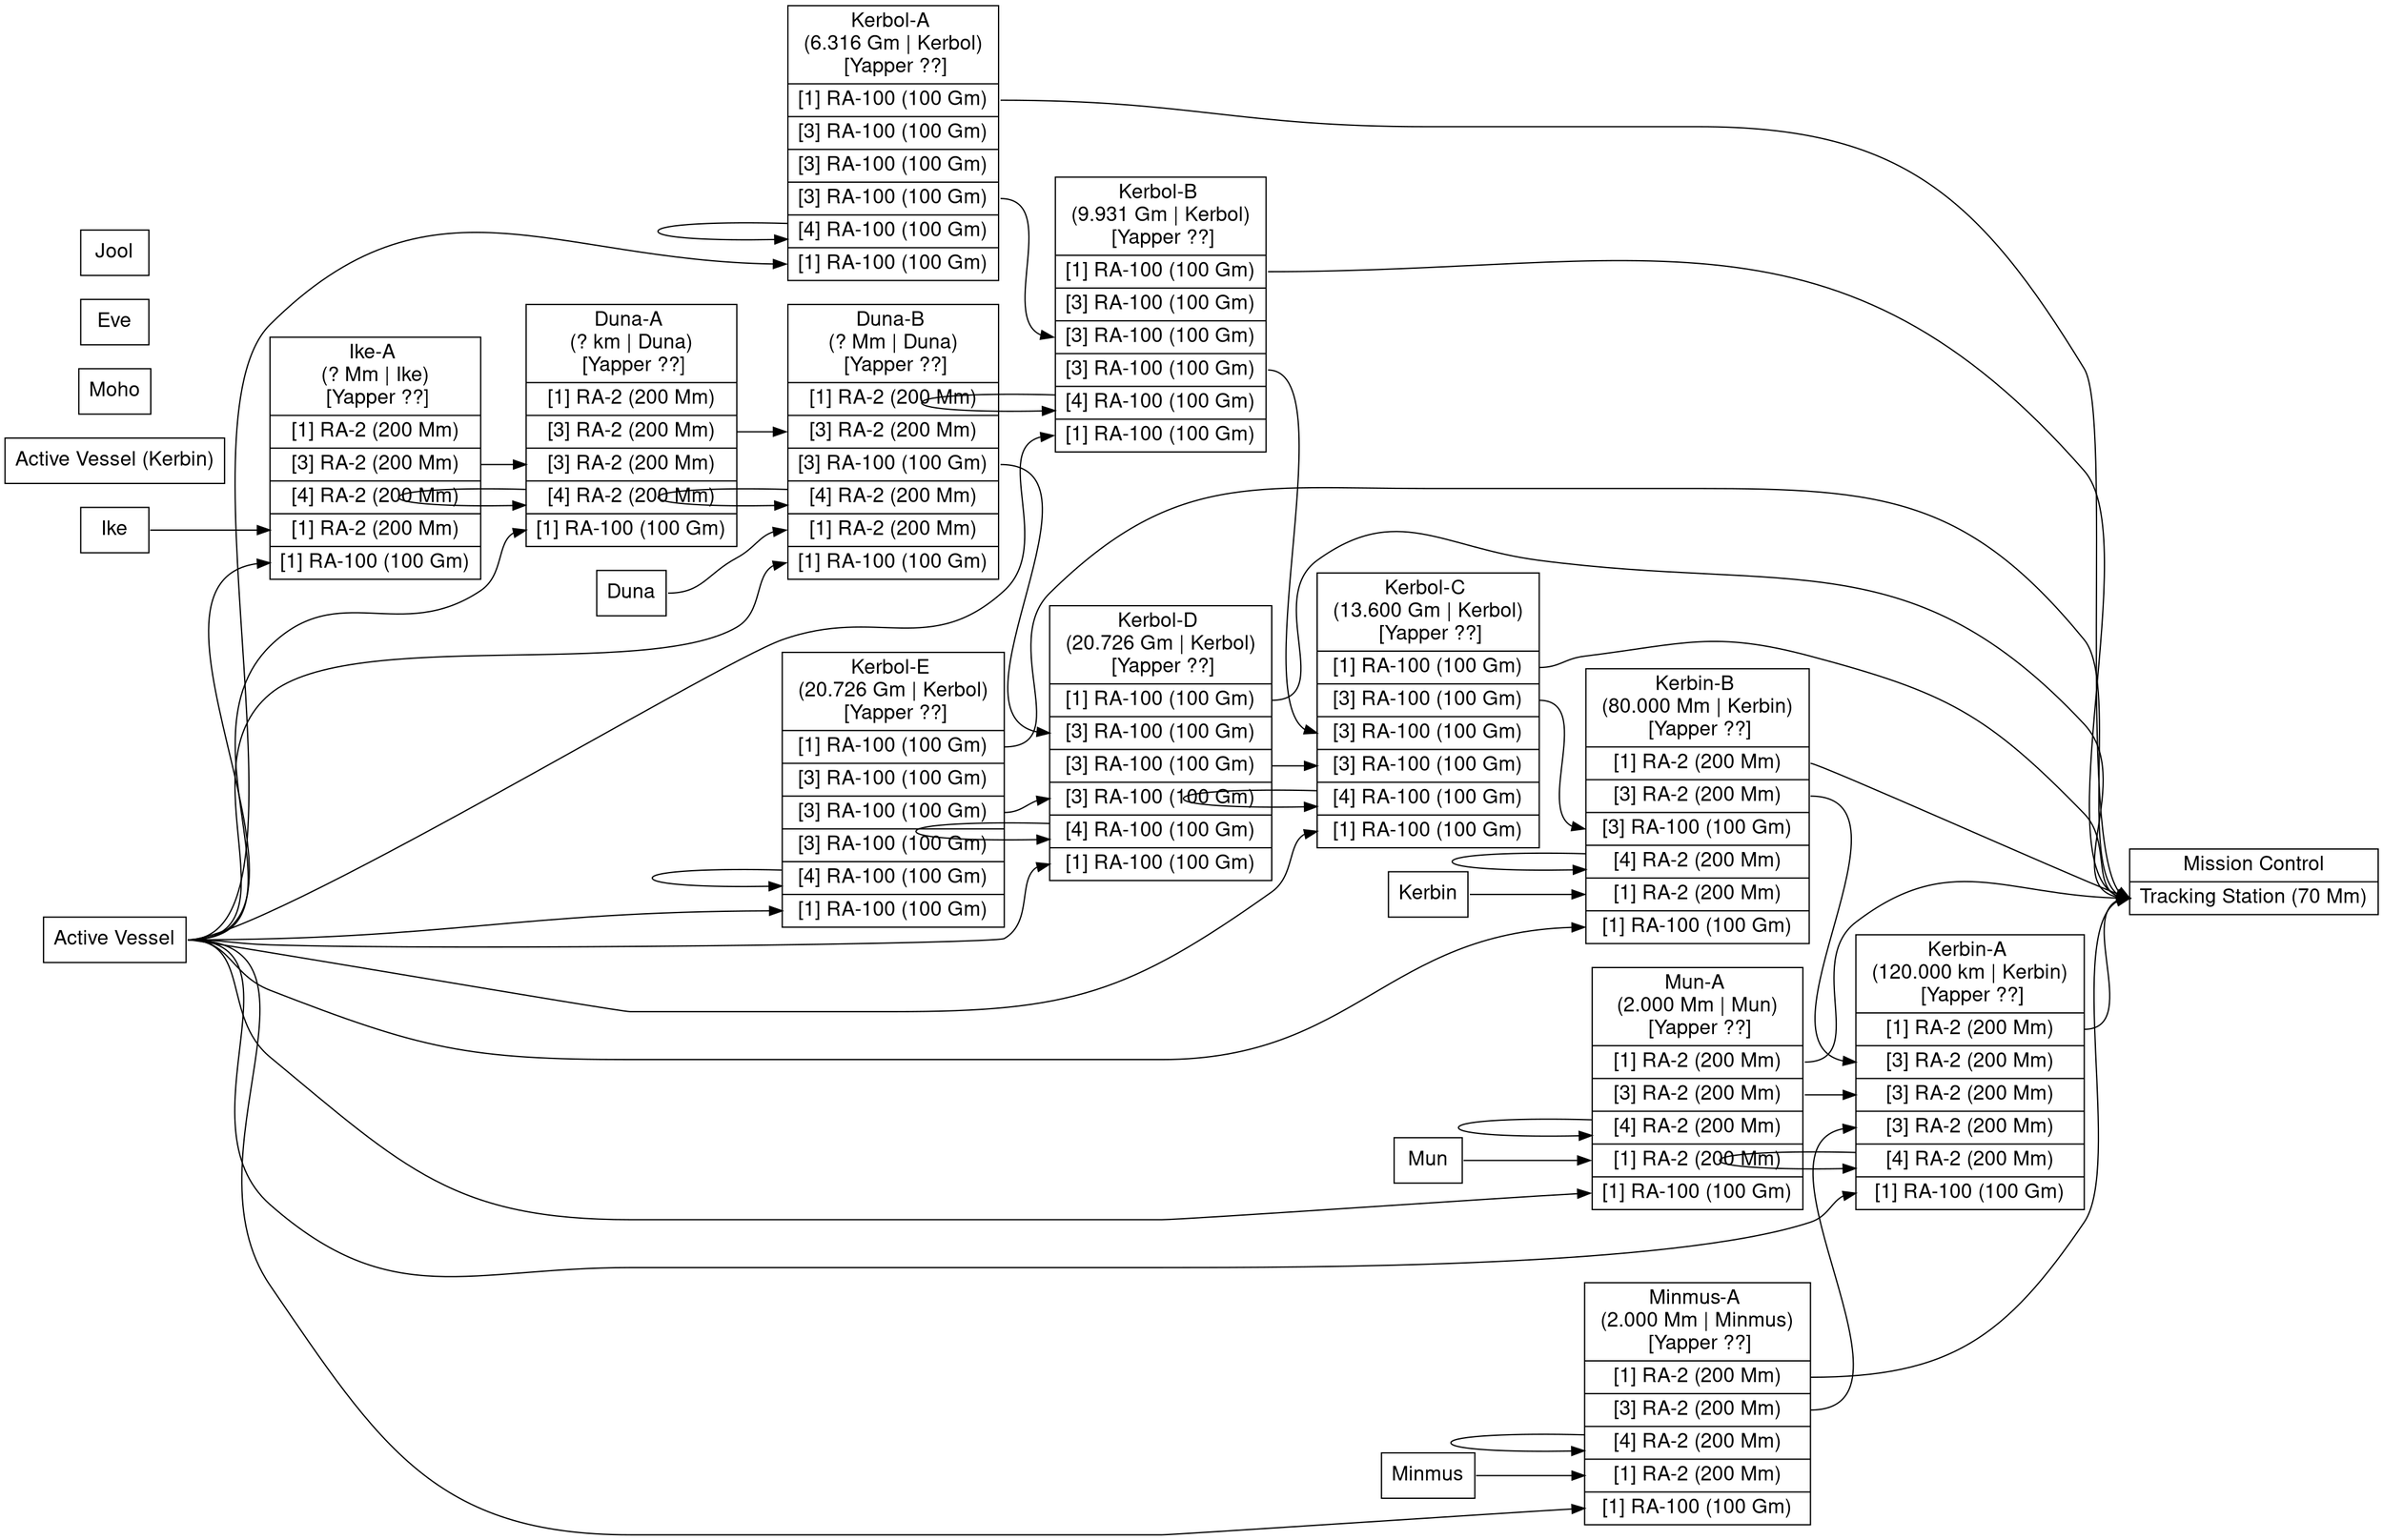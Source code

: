 digraph g {
    fontname="Helvetica,Arial,sans-serif";
    overlap="false";
    // splines="curved";
    node [fontname="Helvetica,Arial,sans-serif"];
    edge [fontname="Helvetica,Arial,sans-serif"];
    graph [rankdir="LR"];
    node [fontsize="16", shape="ellipse"];
    edge [];
    
    "Kerbol-A" [label=
        "<f0> 
            Kerbol-A \n 
            (6.316 Gm \| Kerbol) \n 
            [Yapper ??]
        | <mission_control> 
            [1] RA-100 (100 Gm)
        | <planet_network> 
            [3] RA-100 (100 Gm)
        | <inner> 
            [3] RA-100 (100 Gm)
        | <outer> 
            [3] RA-100 (100 Gm)
        | <loopback>
            [4] RA-100 (100 Gm)
        | <active_vessel>
            [1] RA-100 (100 Gm)

        ",
        shape="record",
        group="Kerbol"];
    "Kerbol-B" [label=
        "<f0> 
            Kerbol-B \n 
            (9.931 Gm \| Kerbol) \n 
            [Yapper ??]
        | <mission_control> 
            [1] RA-100 (100 Gm)
        | <planet_network> 
            [3] RA-100 (100 Gm)
        | <inner> 
            [3] RA-100 (100 Gm)
        | <outer> 
            [3] RA-100 (100 Gm)
        | <loopback>
            [4] RA-100 (100 Gm)
        | <active_vessel>
            [1] RA-100 (100 Gm)

        ",
        shape="record",
        group="Kerbol"];

    "Kerbol-C" [label=
        "<f0> 
            Kerbol-C \n 
            (13.600 Gm \| Kerbol) \n 
            [Yapper ??]
        | <mission_control> 
            [1] RA-100 (100 Gm)
        | <planet_network> 
            [3] RA-100 (100 Gm)
        | <inner> 
            [3] RA-100 (100 Gm)
        | <outer> 
            [3] RA-100 (100 Gm)
        | <loopback>
            [4] RA-100 (100 Gm)
        | <active_vessel>
            [1] RA-100 (100 Gm)

        ",
        shape="record",
        group="Kerbol"];
        "Kerbin-A" [label=
            "<f0> 
                Kerbin-A \n 
                (120.000 km \| Kerbin) \n 
                [Yapper ??]
            | <mission_control> 
                [1] RA-2 (200 Mm)
            | <outer_main> 
                [3] RA-2 (200 Mm)
            | <outer_aux1>
                [3] RA-2 (200 Mm)
            | <outer_aux2>
                [3] RA-2 (200 Mm)
            | <loopback>
                [4] RA-2 (200 Mm)
            | <active_vessel>
                [1] RA-100 (100 Gm)
            ",
            shape="record",
            group="Kerbin"];

        "Kerbin-B" [label=
            "<f0> 
                Kerbin-B \n 
                (80.000 Mm \| Kerbin) \n 
                [Yapper ??]
            | <mission_control> 
                [1] RA-2 (200 Mm)
            | <inner> 
                [3] RA-2 (200 Mm)
            | <outer> 
                [3] RA-100 (100 Gm)
            | <loopback> 
                [4] RA-2 (200 Mm)
            | <planet_cone>
                [1] RA-2 (200 Mm)
            | <active_vessel>
                [1] RA-100 (100 Gm)

            ",
            shape="record",
            group="Kerbin"];
        "Mun-A" [label=
            "<f0> 
                Mun-A \n 
                (2.000 Mm \| Mun) \n 
                [Yapper ??]
            | <mission_control> 
                [1] RA-2 (200 Mm)
            | <inner> 
                [3] RA-2 (200 Mm)
            | <loopback>
                [4] RA-2 (200 Mm)
            | <planet_cone>
                [1] RA-2 (200 Mm)
            | <active_vessel>
                [1] RA-100 (100 Gm)

            ",
            shape="record",
            group="Kerbin"];
        "Minmus-A" [label=
            "<f0> 
                Minmus-A \n 
                (2.000 Mm \| Minmus) \n 
                [Yapper ??]
            | <mission_control> 
                [1] RA-2 (200 Mm)
            | <inner> 
                [3] RA-2 (200 Mm)
            | <loopback>
                [4] RA-2 (200 Mm)
            | <planet_cone>
                [1] RA-2 (200 Mm)
            | <active_vessel>
                [1] RA-100 (100 Gm)

            ",
            shape="record",
            group="Kerbin"];
        "KSC" [label=
            "<f0> 
                Mission Control
            | <f1>
                Tracking Station (70 Mm)", 
            shape="record",
            group="Kerbin"];
        "Kerbin" [label=
            "<f0> Kerbin",
            shape="record",
            group="Kerbin"];
        "Mun" [label=
            "<f0> Mun",
            shape="record",
            group="Kerbin"];
        "Minmus" [label=
            "<f0> Minmus",
            shape="record",
            group="Kerbin"];
        "Active_Vessel_Kerbin" [label=
            "<f0> Active Vessel (Kerbin)",
            shape="record"];
        

        
    "Kerbol-D" [label=
        "<f0> 
            Kerbol-D \n 
            (20.726 Gm \| Kerbol) \n 
            [Yapper ??]
        | <mission_control> 
            [1] RA-100 (100 Gm)
        | <planet_network> 
            [3] RA-100 (100 Gm)
        | <inner> 
            [3] RA-100 (100 Gm)
        | <outer> 
            [3] RA-100 (100 Gm)
        | <loopback>
            [4] RA-100 (100 Gm)
        | <active_vessel>
            [1] RA-100 (100 Gm)

        ",
        shape="record",
        group="Kerbol"];
        "Duna-A" [label=
            "<f0> 
                Duna-A \n 
                (? km \| Duna) \n 
                [Yapper ??]
            | <mission_control> 
                [1] RA-2 (200 Mm)
            | <outer_main> 
                [3] RA-2 (200 Mm)
            | <outer_aux1>
                [3] RA-2 (200 Mm)
            | <loopback>
                [4] RA-2 (200 Mm)
            | <active_vessel>
                [1] RA-100 (100 Gm)
            ",
            shape="record",
            group="Duna"];
        "Duna-B" [label=
            "<f0> 
                Duna-B \n 
                (? Mm \| Duna) \n 
                [Yapper ??]
            | <mission_control> 
                [1] RA-2 (200 Mm)
            | <inner> 
                [3] RA-2 (200 Mm)
            | <outer> 
                [3] RA-100 (100 Gm)
            | <loopback> 
                [4] RA-2 (200 Mm)
            | <planet_cone>
                [1] RA-2 (200 Mm)
            | <active_vessel>
                [1] RA-100 (100 Gm)

            ",
            shape="record",
            group="Duna"];
        "Ike-A" [label=
            "<f0> 
                Ike-A \n 
                (? Mm \| Ike) \n 
                [Yapper ??]
            | <mission_control> 
                [1] RA-2 (200 Mm)
            | <inner> 
                [3] RA-2 (200 Mm)
            | <loopback>
                [4] RA-2 (200 Mm)
            | <planet_cone>
                [1] RA-2 (200 Mm)
            | <active_vessel>
                [1] RA-100 (100 Gm)

            ",
            shape="record",
            group="Duna"];
        "Duna" [label=
            "<f0> Duna",
            shape="record"];
        "Ike" [label=
            "<f0> Ike",
            shape="record"];
    "Kerbol-E" [label=
        "<f0> 
            Kerbol-E \n 
            (20.726 Gm \| Kerbol) \n 
            [Yapper ??]
        | <mission_control> 
            [1] RA-100 (100 Gm)
        | <planet_network> 
            [3] RA-100 (100 Gm)
        | <inner> 
            [3] RA-100 (100 Gm)
        | <outer> 
            [3] RA-100 (100 Gm)
        | <loopback>
            [4] RA-100 (100 Gm)
        | <active_vessel>
            [1] RA-100 (100 Gm)

        ",
        shape="record",
        group="Kerbol"];
    "Moho" [label=
        "<f0> Moho",
        shape="record"];
    "Eve" [label=
        "<f0> Eve",
        shape="record"];
    
    "Jool" [label=
        "<f0> Jool",
        shape="record"];
    "Active_Vessel" [label=
        "<f0> Active Vessel",
        shape="record"];
        

    // Mission Control
    "Kerbol-A":mission_control:e         -> "KSC":f1:w [id=000];
    "Kerbol-B":mission_control:e         -> "KSC":f1:w [id=001];
    "Kerbol-C":mission_control:e         -> "KSC":f1:w [id=002];
        "Kerbin-A":mission_control:e     -> "KSC":f1:w [id=003];
            "Mun-A":mission_control:e    -> "KSC":f1:w [id=004];
            "Minmus-A":mission_control:e -> "KSC":f1:w [id=005];
        "Kerbin-B":mission_control:e     -> "KSC":f1:w [id=006];
    "Kerbol-D":mission_control:e         -> "KSC":f1:w [id=007];
        // "Duna-A":mission_control:e       -> "KSC":f1:w [id=008];
        //     "Ike-A":mission_control:e    -> "KSC":f1:w [id=004];
        // "Duna-B":mission_control:e       -> "KSC":f1:w [id=009];
    "Kerbol-E":mission_control:e         -> "KSC":f1:w [id=008];

    // Kerbol Inter-layer
    "Kerbol-A":outer:e -> "Kerbol-B":inner:w [id=100];
    "Kerbol-B":outer:e -> "Kerbol-C":inner:w [id=101];
    "Kerbol-D":inner:e -> "Kerbol-C":outer:w [id=102];
    "Kerbol-E":inner:e -> "Kerbol-D":outer:w [id=103];

    // Planetary Inter-layer
    "Kerbol-C":planet_network:e -> "Kerbin-B":outer:w          [id=200];
        "Mun-A":inner:e         -> "Kerbin-A":outer_aux1:w     [id=201];
        "Minmus-A":inner:e      -> "Kerbin-A":outer_aux2:w     [id=202];
        "Kerbin-B":inner:e      -> "Kerbin-A":outer_main:w     [id=203];
    "Duna-B":outer:e            -> "Kerbol-D":planet_network:w [id=204];
        "Duna-A":outer_main:e   -> "Duna-B":inner:w            [id=205];
        "Ike-A":inner:e         -> "Duna-A":outer_aux1:w       [id=206];

    // Loopback
    "Kerbol-A":loopback         -> "Kerbol-A":loopback [id=300];
    "Kerbol-B":loopback         -> "Kerbol-B":loopback [id=301];
    "Kerbol-C":loopback         -> "Kerbol-C":loopback [id=302];
        "Kerbin-A":loopback     -> "Kerbin-A":loopback [id=305];
            "Mun-A":loopback    -> "Mun-A":loopback    [id=307];
            "Minmus-A":loopback -> "Minmus-A":loopback [id=308];
        "Kerbin-B":loopback     -> "Kerbin-B":loopback [id=306];
    "Kerbol-D":loopback         -> "Kerbol-D":loopback [id=303];
        "Duna-A":loopback       -> "Duna-A":loopback   [id=304];
        "Duna-B":loopback       -> "Duna-B":loopback   [id=305];
    "Kerbol-E":loopback         -> "Kerbol-E":loopback [id=306];

    // Planetary Cone
    "Kerbin":f0:e     -> "Kerbin-B":planet_cone:w [id=400];
        "Mun": f0:e   -> "Mun-A":planet_cone:w    [id=401];
        "Minmus":f0:e -> "Minmus-A":planet_cone:w [id=402];
    "Duna":f0:e       -> "Duna-B":planet_cone:w   [id=403];
        "Ike": f0:e   -> "Ike-A":planet_cone:w    [id=404];

    // Active Vessel
    "Active_Vessel":f0:e         -> "Kerbol-A":active_vessel:w [id=500];
    "Active_Vessel":f0:e         -> "Kerbol-B":active_vessel:w [id=501];
    "Active_Vessel":f0:e         -> "Kerbol-C":active_vessel:w [id=502];
        "Active_Vessel":f0:e     -> "Kerbin-A":active_vessel:w [id=503];
            "Active_Vessel":f0:e -> "Mun-A":active_vessel:w    [id=504];
            "Active_Vessel":f0:e -> "Minmus-A":active_vessel:w [id=505];
        "Active_Vessel":f0:e     -> "Kerbin-B":active_vessel:w [id=506];
    "Active_Vessel":f0:e         -> "Kerbol-D":active_vessel:w [id=507];
        "Active_Vessel":f0:e     -> "Duna-A":active_vessel:w   [id=508];
            "Active_Vessel":f0:e -> "Ike-A":active_vessel:w    [id=509];
        "Active_Vessel":f0:e     -> "Duna-B":active_vessel:w   [id=510];
    "Active_Vessel":f0:e         -> "Kerbol-E":active_vessel:w [id=511];
}
